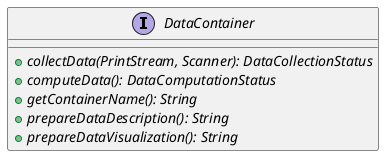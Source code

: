 @startuml

    interface DataContainer {
        {abstract} +collectData(PrintStream, Scanner): DataCollectionStatus
        {abstract} +computeData(): DataComputationStatus
        {abstract} +getContainerName(): String
        {abstract} +prepareDataDescription(): String
        {abstract} +prepareDataVisualization(): String
    }

@enduml
